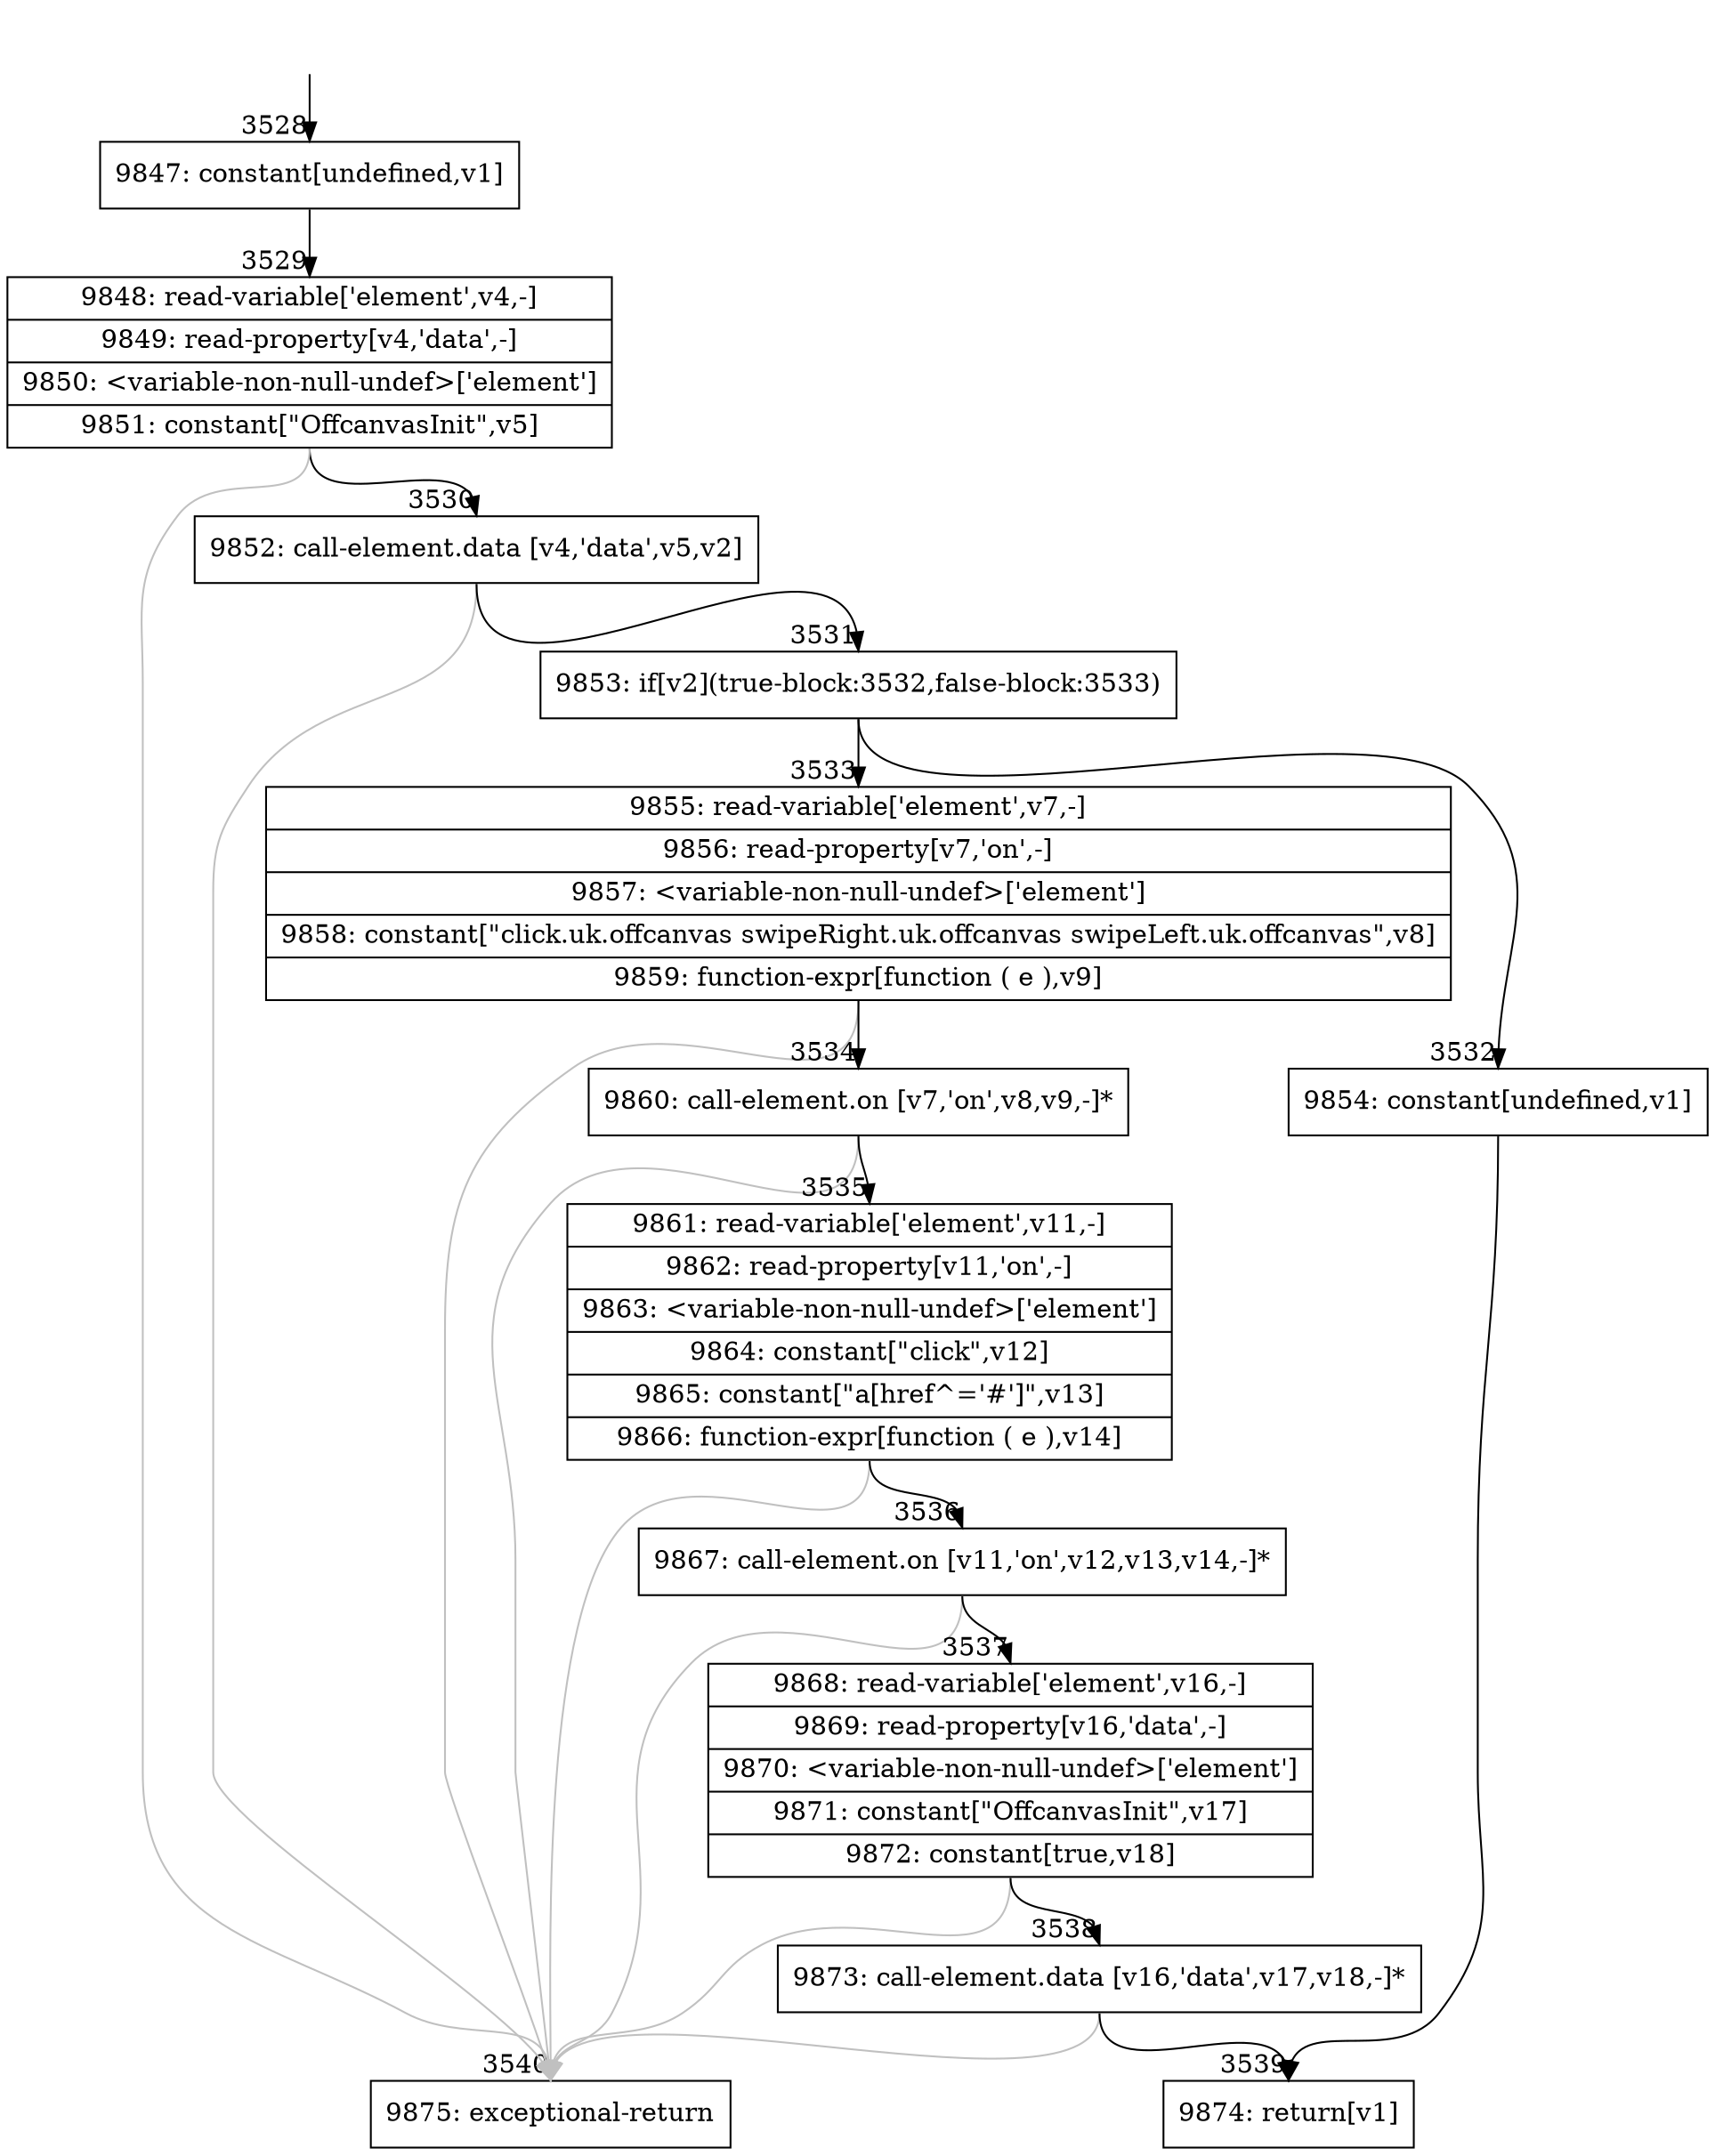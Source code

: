 digraph {
rankdir="TD"
BB_entry261[shape=none,label=""];
BB_entry261 -> BB3528 [tailport=s, headport=n, headlabel="    3528"]
BB3528 [shape=record label="{9847: constant[undefined,v1]}" ] 
BB3528 -> BB3529 [tailport=s, headport=n, headlabel="      3529"]
BB3529 [shape=record label="{9848: read-variable['element',v4,-]|9849: read-property[v4,'data',-]|9850: \<variable-non-null-undef\>['element']|9851: constant[\"OffcanvasInit\",v5]}" ] 
BB3529 -> BB3530 [tailport=s, headport=n, headlabel="      3530"]
BB3529 -> BB3540 [tailport=s, headport=n, color=gray, headlabel="      3540"]
BB3530 [shape=record label="{9852: call-element.data [v4,'data',v5,v2]}" ] 
BB3530 -> BB3531 [tailport=s, headport=n, headlabel="      3531"]
BB3530 -> BB3540 [tailport=s, headport=n, color=gray]
BB3531 [shape=record label="{9853: if[v2](true-block:3532,false-block:3533)}" ] 
BB3531 -> BB3532 [tailport=s, headport=n, headlabel="      3532"]
BB3531 -> BB3533 [tailport=s, headport=n, headlabel="      3533"]
BB3532 [shape=record label="{9854: constant[undefined,v1]}" ] 
BB3532 -> BB3539 [tailport=s, headport=n, headlabel="      3539"]
BB3533 [shape=record label="{9855: read-variable['element',v7,-]|9856: read-property[v7,'on',-]|9857: \<variable-non-null-undef\>['element']|9858: constant[\"click.uk.offcanvas swipeRight.uk.offcanvas swipeLeft.uk.offcanvas\",v8]|9859: function-expr[function ( e ),v9]}" ] 
BB3533 -> BB3534 [tailport=s, headport=n, headlabel="      3534"]
BB3533 -> BB3540 [tailport=s, headport=n, color=gray]
BB3534 [shape=record label="{9860: call-element.on [v7,'on',v8,v9,-]*}" ] 
BB3534 -> BB3535 [tailport=s, headport=n, headlabel="      3535"]
BB3534 -> BB3540 [tailport=s, headport=n, color=gray]
BB3535 [shape=record label="{9861: read-variable['element',v11,-]|9862: read-property[v11,'on',-]|9863: \<variable-non-null-undef\>['element']|9864: constant[\"click\",v12]|9865: constant[\"a[href^='#']\",v13]|9866: function-expr[function ( e ),v14]}" ] 
BB3535 -> BB3536 [tailport=s, headport=n, headlabel="      3536"]
BB3535 -> BB3540 [tailport=s, headport=n, color=gray]
BB3536 [shape=record label="{9867: call-element.on [v11,'on',v12,v13,v14,-]*}" ] 
BB3536 -> BB3537 [tailport=s, headport=n, headlabel="      3537"]
BB3536 -> BB3540 [tailport=s, headport=n, color=gray]
BB3537 [shape=record label="{9868: read-variable['element',v16,-]|9869: read-property[v16,'data',-]|9870: \<variable-non-null-undef\>['element']|9871: constant[\"OffcanvasInit\",v17]|9872: constant[true,v18]}" ] 
BB3537 -> BB3538 [tailport=s, headport=n, headlabel="      3538"]
BB3537 -> BB3540 [tailport=s, headport=n, color=gray]
BB3538 [shape=record label="{9873: call-element.data [v16,'data',v17,v18,-]*}" ] 
BB3538 -> BB3539 [tailport=s, headport=n]
BB3538 -> BB3540 [tailport=s, headport=n, color=gray]
BB3539 [shape=record label="{9874: return[v1]}" ] 
BB3540 [shape=record label="{9875: exceptional-return}" ] 
//#$~ 2694
}
